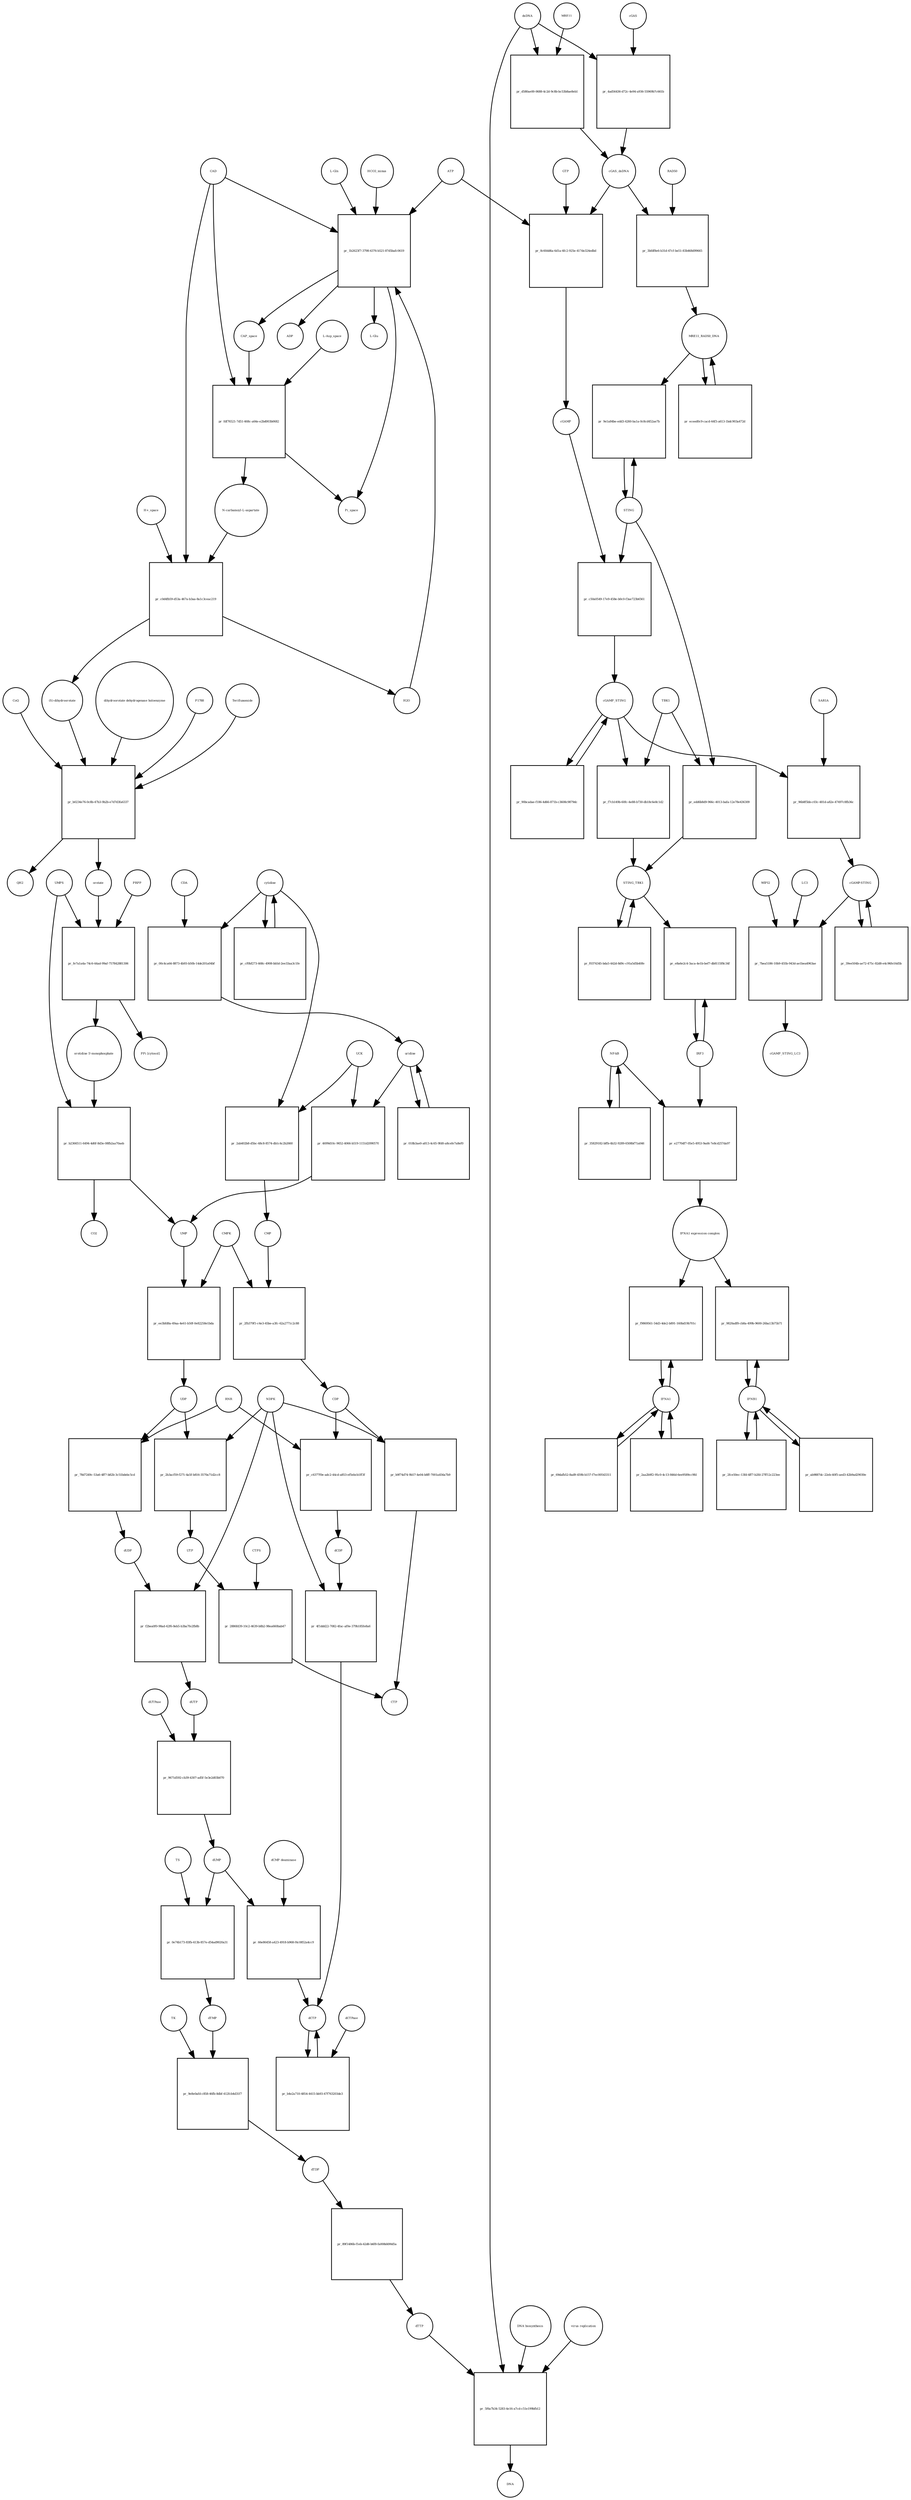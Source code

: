 strict digraph  {
"L-Gln" [annotation="", bipartite=0, cls="simple chemical", fontsize=4, label="L-Gln", shape=circle];
"pr_1b2623f7-3798-4376-b521-87d5bafc0619" [annotation="", bipartite=1, cls=process, fontsize=4, label="pr_1b2623f7-3798-4376-b521-87d5bafc0619", shape=square];
CAP_space [annotation="", bipartite=0, cls="simple chemical", fontsize=4, label=CAP_space, shape=circle];
CAD [annotation="", bipartite=0, cls=macromolecule, fontsize=4, label=CAD, shape=circle];
HCO3_minus [annotation="", bipartite=0, cls="simple chemical", fontsize=4, label=HCO3_minus, shape=circle];
H2O [annotation="", bipartite=0, cls="simple chemical", fontsize=4, label=H2O, shape=circle];
ATP [annotation="", bipartite=0, cls="simple chemical", fontsize=4, label=ATP, shape=circle];
"L-Glu" [annotation="", bipartite=0, cls="simple chemical", fontsize=4, label="L-Glu", shape=circle];
ADP [annotation="", bipartite=0, cls="simple chemical", fontsize=4, label=ADP, shape=circle];
Pi_space [annotation="", bipartite=0, cls="simple chemical", fontsize=4, label=Pi_space, shape=circle];
cytidine [annotation="", bipartite=0, cls="simple chemical", fontsize=4, label=cytidine, shape=circle];
"pr_00c4ca64-8873-4b93-b50b-14de201a04bf" [annotation="", bipartite=1, cls=process, fontsize=4, label="pr_00c4ca64-8873-4b93-b50b-14de201a04bf", shape=square];
uridine [annotation="", bipartite=0, cls="simple chemical", fontsize=4, label=uridine, shape=circle];
CDA [annotation="", bipartite=0, cls=macromolecule, fontsize=4, label=CDA, shape=circle];
"pr_4699d10c-9652-4066-b519-1151d2090570" [annotation="", bipartite=1, cls=process, fontsize=4, label="pr_4699d10c-9652-4066-b519-1151d2090570", shape=square];
UMP [annotation="", bipartite=0, cls="simple chemical", fontsize=4, label=UMP, shape=circle];
UCK [annotation="", bipartite=0, cls=macromolecule, fontsize=4, label=UCK, shape=circle];
"pr_2ab402b8-d5bc-48c8-8574-db1c4c2b2660" [annotation="", bipartite=1, cls=process, fontsize=4, label="pr_2ab402b8-d5bc-48c8-8574-db1c4c2b2660", shape=square];
CMP [annotation="", bipartite=0, cls="simple chemical", fontsize=4, label=CMP, shape=circle];
"pr_018b3ae0-a813-4c65-9fd0-a8cefe7a8ef0" [annotation="", bipartite=1, cls=process, fontsize=4, label="pr_018b3ae0-a813-4c65-9fd0-a8cefe7a8ef0", shape=square];
"pr_cf0bf273-468c-4908-bb5d-2ee33aa3c1fe" [annotation="", bipartite=1, cls=process, fontsize=4, label="pr_cf0bf273-468c-4908-bb5d-2ee33aa3c1fe", shape=square];
"pr_ee3bfd8a-49aa-4e61-b50f-0e82258e1bda" [annotation="", bipartite=1, cls=process, fontsize=4, label="pr_ee3bfd8a-49aa-4e61-b50f-0e82258e1bda", shape=square];
UDP [annotation="", bipartite=0, cls="simple chemical", fontsize=4, label=UDP, shape=circle];
CMPK [annotation="", bipartite=0, cls=macromolecule, fontsize=4, label=CMPK, shape=circle];
"pr_2fb379f1-c4e3-45be-a3fc-62a2771c2c88" [annotation="", bipartite=1, cls=process, fontsize=4, label="pr_2fb379f1-c4e3-45be-a3fc-62a2771c2c88", shape=square];
CDP [annotation="", bipartite=0, cls="simple chemical", fontsize=4, label=CDP, shape=circle];
"pr_2b3acf59-f271-4a5f-b816-3570a71d2cc8" [annotation="", bipartite=1, cls=process, fontsize=4, label="pr_2b3acf59-f271-4a5f-b816-3570a71d2cc8", shape=square];
UTP [annotation="", bipartite=0, cls="simple chemical", fontsize=4, label=UTP, shape=circle];
NDPK [annotation="", bipartite=0, cls=macromolecule, fontsize=4, label=NDPK, shape=circle];
"pr_b9f74d74-9b57-4e04-b8ff-7001a456a7b9" [annotation="", bipartite=1, cls=process, fontsize=4, label="pr_b9f74d74-9b57-4e04-b8ff-7001a456a7b9", shape=square];
CTP [annotation="", bipartite=0, cls="simple chemical", fontsize=4, label=CTP, shape=circle];
"pr_2886fd39-10c2-4639-b8b2-98ea660bab47" [annotation="", bipartite=1, cls=process, fontsize=4, label="pr_2886fd39-10c2-4639-b8b2-98ea660bab47", shape=square];
CTPS [annotation="", bipartite=0, cls=macromolecule, fontsize=4, label=CTPS, shape=circle];
"pr_78d7249c-53a6-4ff7-b82b-3c51bdebc5cd" [annotation="", bipartite=1, cls=process, fontsize=4, label="pr_78d7249c-53a6-4ff7-b82b-3c51bdebc5cd", shape=square];
dUDP [annotation="", bipartite=0, cls="simple chemical", fontsize=4, label=dUDP, shape=circle];
RNR [annotation="", bipartite=0, cls=macromolecule, fontsize=4, label=RNR, shape=circle];
"pr_f2bea0f0-98ad-42f6-8eb5-b3ba7fe2fb8b" [annotation="", bipartite=1, cls=process, fontsize=4, label="pr_f2bea0f0-98ad-42f6-8eb5-b3ba7fe2fb8b", shape=square];
dUTP [annotation="", bipartite=0, cls="simple chemical", fontsize=4, label=dUTP, shape=circle];
dCDP [annotation="", bipartite=0, cls="simple chemical", fontsize=4, label=dCDP, shape=circle];
"pr_4f1ddd22-7082-4fac-af0e-379b185fe8a6" [annotation="", bipartite=1, cls=process, fontsize=4, label="pr_4f1ddd22-7082-4fac-af0e-379b185fe8a6", shape=square];
dCTP [annotation="", bipartite=0, cls="simple chemical", fontsize=4, label=dCTP, shape=circle];
"pr_c6377f0e-adc2-44cd-a853-ef5ebcb1ff3f" [annotation="", bipartite=1, cls=process, fontsize=4, label="pr_c6377f0e-adc2-44cd-a853-ef5ebcb1ff3f", shape=square];
"pr_9671d592-cb39-4307-ad5f-5e3e2d03b070" [annotation="", bipartite=1, cls=process, fontsize=4, label="pr_9671d592-cb39-4307-ad5f-5e3e2d03b070", shape=square];
dUMP [annotation="", bipartite=0, cls="simple chemical", fontsize=4, label=dUMP, shape=circle];
dUTPase [annotation="", bipartite=0, cls=macromolecule, fontsize=4, label=dUTPase, shape=circle];
"pr_b4e2a710-4854-4415-bb93-47f763203de3" [annotation="", bipartite=1, cls=process, fontsize=4, label="pr_b4e2a710-4854-4415-bb93-47f763203de3", shape=square];
dCTPase [annotation="", bipartite=0, cls=macromolecule, fontsize=4, label=dCTPase, shape=circle];
"pr_66e86458-a423-4918-b968-f4c0852a4cc9" [annotation="", bipartite=1, cls=process, fontsize=4, label="pr_66e86458-a423-4918-b968-f4c0852a4cc9", shape=square];
"dCMP deaminase" [annotation="", bipartite=0, cls=macromolecule, fontsize=4, label="dCMP deaminase", shape=circle];
"pr_0e74b173-83fb-413b-857e-d54ad9020a31" [annotation="", bipartite=1, cls=process, fontsize=4, label="pr_0e74b173-83fb-413b-857e-d54ad9020a31", shape=square];
dTMP [annotation="", bipartite=0, cls="simple chemical", fontsize=4, label=dTMP, shape=circle];
TS [annotation="", bipartite=0, cls=macromolecule, fontsize=4, label=TS, shape=circle];
"pr_9e8e0afd-c858-46fb-8dbf-412fcb4d31f7" [annotation="", bipartite=1, cls=process, fontsize=4, label="pr_9e8e0afd-c858-46fb-8dbf-412fcb4d31f7", shape=square];
dTDP [annotation="", bipartite=0, cls="simple chemical", fontsize=4, label=dTDP, shape=circle];
TK [annotation="", bipartite=0, cls=macromolecule, fontsize=4, label=TK, shape=circle];
"pr_89f1486b-f1eb-42d6-b6f8-fa008d490d5a" [annotation="", bipartite=1, cls=process, fontsize=4, label="pr_89f1486b-f1eb-42d6-b6f8-fa008d490d5a", shape=square];
dTTP [annotation="", bipartite=0, cls="simple chemical", fontsize=4, label=dTTP, shape=circle];
dsDNA [annotation="", bipartite=0, cls="simple chemical", fontsize=4, label=dsDNA, shape=circle];
"pr_4ad56436-d72c-4e94-a936-55969b7c661b" [annotation="", bipartite=1, cls=process, fontsize=4, label="pr_4ad56436-d72c-4e94-a936-55969b7c661b", shape=square];
cGAS [annotation="", bipartite=0, cls=macromolecule, fontsize=4, label=cGAS, shape=circle];
cGAS_dsDNA [annotation="", bipartite=0, cls=complex, fontsize=4, label=cGAS_dsDNA, shape=circle];
"pr_8c60dd6a-6d1a-4fc2-925e-417de324edbd" [annotation="", bipartite=1, cls=process, fontsize=4, label="pr_8c60dd6a-6d1a-4fc2-925e-417de324edbd", shape=square];
GTP [annotation="", bipartite=0, cls="simple chemical", fontsize=4, label=GTP, shape=circle];
cGAMP [annotation="", bipartite=0, cls="simple chemical", fontsize=4, label=cGAMP, shape=circle];
"pr_c50a0549-17e9-458e-b0c0-f3ae723b6561" [annotation="", bipartite=1, cls=process, fontsize=4, label="pr_c50a0549-17e9-458e-b0c0-f3ae723b6561", shape=square];
STING [annotation="", bipartite=0, cls="macromolecule multimer", fontsize=4, label=STING, shape=circle];
cGAMP_STING [annotation="", bipartite=0, cls=complex, fontsize=4, label=cGAMP_STING, shape=circle];
TBK1 [annotation="", bipartite=0, cls=macromolecule, fontsize=4, label=TBK1, shape=circle];
"pr_f7cb149b-60fc-4e88-b730-db18c6e8c1d2" [annotation="", bipartite=1, cls=process, fontsize=4, label="pr_f7cb149b-60fc-4e88-b730-db18c6e8c1d2", shape=square];
STING_TBK1 [annotation="", bipartite=0, cls=complex, fontsize=4, label=STING_TBK1, shape=circle];
"pr_90bcadae-f186-4d66-871b-c3608c9879dc" [annotation="", bipartite=1, cls=process, fontsize=4, label="pr_90bcadae-f186-4d66-871b-c3608c9879dc", shape=square];
"pr_f0374345-bda5-442d-8d9c-c91a5d5b40fe" [annotation="", bipartite=1, cls=process, fontsize=4, label="pr_f0374345-bda5-442d-8d9c-c91a5d5b40fe", shape=square];
"NF-kB" [annotation="", bipartite=0, cls=complex, fontsize=4, label="NF-kB", shape=circle];
"pr_35829182-bffb-4b32-9289-6508bf71a046" [annotation="", bipartite=1, cls=process, fontsize=4, label="pr_35829182-bffb-4b32-9289-6508bf71a046", shape=square];
IFNA1 [annotation="", bipartite=0, cls="nucleic acid feature", fontsize=4, label=IFNA1, shape=circle];
"pr_2aa2b9f2-95c0-4c13-846d-6ee9589cc9fd" [annotation="", bipartite=1, cls=process, fontsize=4, label="pr_2aa2b9f2-95c0-4c13-846d-6ee9589cc9fd", shape=square];
IFNB1 [annotation="", bipartite=0, cls="nucleic acid feature", fontsize=4, label=IFNB1, shape=circle];
"pr_ab9887dc-22eb-40f5-aed3-42b9ad29030e" [annotation="", bipartite=1, cls=process, fontsize=4, label="pr_ab9887dc-22eb-40f5-aed3-42b9ad29030e", shape=square];
"pr_69dafb52-8ad9-459b-b157-f7ec00543311" [annotation="", bipartite=1, cls=process, fontsize=4, label="pr_69dafb52-8ad9-459b-b157-f7ec00543311", shape=square];
"pr_2fce50ec-13fd-4ff7-b2fd-27ff12c223ee" [annotation="", bipartite=1, cls=process, fontsize=4, label="pr_2fce50ec-13fd-4ff7-b2fd-27ff12c223ee", shape=square];
"pr_9820adf8-cb8a-499b-9600-26ba13b75b71" [annotation="", bipartite=1, cls=process, fontsize=4, label="pr_9820adf8-cb8a-499b-9600-26ba13b75b71", shape=square];
"IFNA1 expression complex" [annotation="", bipartite=0, cls=complex, fontsize=4, label="IFNA1 expression complex", shape=circle];
"cGAMP-STING" [annotation="", bipartite=0, cls=complex, fontsize=4, label="cGAMP-STING", shape=circle];
"pr_39ee504b-ae72-475c-82d8-e4c96fe16d5b" [annotation="", bipartite=1, cls=process, fontsize=4, label="pr_39ee504b-ae72-475c-82d8-e4c96fe16d5b", shape=square];
"pr_d580ae00-0688-4c2d-9c8b-bc53b8ae8eb1" [annotation="", bipartite=1, cls=process, fontsize=4, label="pr_d580ae00-0688-4c2d-9c8b-bc53b8ae8eb1", shape=square];
MRE11 [annotation="", bipartite=0, cls="macromolecule multimer", fontsize=4, label=MRE11, shape=circle];
RAD50 [annotation="", bipartite=0, cls="macromolecule multimer", fontsize=4, label=RAD50, shape=circle];
"pr_3bfdf8e6-b31d-47cf-be51-83b468d99665" [annotation="", bipartite=1, cls=process, fontsize=4, label="pr_3bfdf8e6-b31d-47cf-be51-83b468d99665", shape=square];
MRE11_RAD50_DNA [annotation="", bipartite=0, cls=complex, fontsize=4, label=MRE11_RAD50_DNA, shape=circle];
IRF3 [annotation="", bipartite=0, cls="macromolecule multimer", fontsize=4, label=IRF3, shape=circle];
"pr_e8a6e2c4-3aca-4e1b-bef7-db8115f8c34f" [annotation="", bipartite=1, cls=process, fontsize=4, label="pr_e8a6e2c4-3aca-4e1b-bef7-db8115f8c34f", shape=square];
"pr_96b8f5bb-c03c-481d-a82e-47497c8fb36c" [annotation="", bipartite=1, cls=process, fontsize=4, label="pr_96b8f5bb-c03c-481d-a82e-47497c8fb36c", shape=square];
SAR1A [annotation="", bipartite=0, cls=macromolecule, fontsize=4, label=SAR1A, shape=circle];
"pr_7bea5186-10b9-455b-943d-ae1bea4963ae" [annotation="", bipartite=1, cls=process, fontsize=4, label="pr_7bea5186-10b9-455b-943d-ae1bea4963ae", shape=square];
LC3 [annotation="", bipartite=0, cls=macromolecule, fontsize=4, label=LC3, shape=circle];
cGAMP_STING_LC3 [annotation="", bipartite=0, cls=complex, fontsize=4, label=cGAMP_STING_LC3, shape=circle];
WIPI2 [annotation="", bipartite=0, cls=macromolecule, fontsize=4, label=WIPI2, shape=circle];
"pr_9e1a84be-edd3-4260-ba1a-0c8cd452ae7b" [annotation="", bipartite=1, cls=process, fontsize=4, label="pr_9e1a84be-edd3-4260-ba1a-0c8cd452ae7b", shape=square];
"pr_edd6b8d9-966c-4013-bafa-12e78e436309" [annotation="", bipartite=1, cls=process, fontsize=4, label="pr_edd6b8d9-966c-4013-bafa-12e78e436309", shape=square];
"pr_eceed0c9-cacd-44f3-a613-1bdc903a472d" [annotation="", bipartite=1, cls=process, fontsize=4, label="pr_eceed0c9-cacd-44f3-a613-1bdc903a472d", shape=square];
"pr_fdf76521-7d51-468c-a64e-e2bd003b0682" [annotation="", bipartite=1, cls=process, fontsize=4, label="pr_fdf76521-7d51-468c-a64e-e2bd003b0682", shape=square];
"N-carbamoyl-L-aspartate" [annotation="", bipartite=0, cls="simple chemical", fontsize=4, label="N-carbamoyl-L-aspartate", shape=circle];
"L-Asp_space" [annotation="", bipartite=0, cls="simple chemical", fontsize=4, label="L-Asp_space", shape=circle];
"pr_c0d4fb59-d53a-467a-b3aa-8a1c3ceac219" [annotation="", bipartite=1, cls=process, fontsize=4, label="pr_c0d4fb59-d53a-467a-b3aa-8a1c3ceac219", shape=square];
"(S)-dihydroorotate" [annotation="", bipartite=0, cls="simple chemical", fontsize=4, label="(S)-dihydroorotate", shape=circle];
"H+_space" [annotation="", bipartite=0, cls="simple chemical", fontsize=4, label="H+_space", shape=circle];
"pr_b0234e76-0c8b-47b3-9b2b-e7d7d3fa6337" [annotation="", bipartite=1, cls=process, fontsize=4, label="pr_b0234e76-0c8b-47b3-9b2b-e7d7d3fa6337", shape=square];
orotate [annotation="", bipartite=0, cls="simple chemical", fontsize=4, label=orotate, shape=circle];
"dihydroorotate dehydrogenase holoenzyme" [annotation="", bipartite=0, cls="simple chemical", fontsize=4, label="dihydroorotate dehydrogenase holoenzyme", shape=circle];
P1788 [annotation="", bipartite=0, cls="simple chemical", fontsize=4, label=P1788, shape=circle];
Teriflunomide [annotation="", bipartite=0, cls="simple chemical", fontsize=4, label=Teriflunomide, shape=circle];
CoQ [annotation="", bipartite=0, cls="simple chemical", fontsize=4, label=CoQ, shape=circle];
QH2 [annotation="", bipartite=0, cls="simple chemical", fontsize=4, label=QH2, shape=circle];
"pr_fe7a1a4a-74c6-44ad-99af-757842881306" [annotation="", bipartite=1, cls=process, fontsize=4, label="pr_fe7a1a4a-74c6-44ad-99af-757842881306", shape=square];
"orotidine 5'-monophosphate" [annotation="", bipartite=0, cls="simple chemical", fontsize=4, label="orotidine 5'-monophosphate", shape=circle];
UMPS [annotation="", bipartite=0, cls="macromolecule multimer", fontsize=4, label=UMPS, shape=circle];
PRPP [annotation="", bipartite=0, cls="simple chemical", fontsize=4, label=PRPP, shape=circle];
"PPi [cytosol]" [annotation="", bipartite=0, cls="simple chemical", fontsize=4, label="PPi [cytosol]", shape=circle];
"pr_b2366511-6494-4d6f-8d3e-08fb2aa70aeb" [annotation="", bipartite=1, cls=process, fontsize=4, label="pr_b2366511-6494-4d6f-8d3e-08fb2aa70aeb", shape=square];
CO2 [annotation="", bipartite=0, cls="simple chemical", fontsize=4, label=CO2, shape=circle];
"pr_5f6a7b34-5283-4e16-a7cd-c51e199bfb12" [annotation="", bipartite=1, cls=process, fontsize=4, label="pr_5f6a7b34-5283-4e16-a7cd-c51e199bfb12", shape=square];
DNA [annotation="", bipartite=0, cls="nucleic acid feature", fontsize=4, label=DNA, shape=circle];
"DNA biosynthesis" [annotation="urn_miriam_obo.go_GO%3A0071897", bipartite=0, cls=phenotype, fontsize=4, label="DNA biosynthesis", shape=circle];
"virus replication" [annotation="", bipartite=0, cls=phenotype, fontsize=4, label="virus replication", shape=circle];
"pr_f9869561-54d3-4de2-b891-160bd19b701c" [annotation="", bipartite=1, cls=process, fontsize=4, label="pr_f9869561-54d3-4de2-b891-160bd19b701c", shape=square];
"pr_e2770df7-05e5-4953-9ad4-7e8cd257da97" [annotation="", bipartite=1, cls=process, fontsize=4, label="pr_e2770df7-05e5-4953-9ad4-7e8cd257da97", shape=square];
"L-Gln" -> "pr_1b2623f7-3798-4376-b521-87d5bafc0619"  [annotation="", interaction_type=consumption];
"pr_1b2623f7-3798-4376-b521-87d5bafc0619" -> CAP_space  [annotation="", interaction_type=production];
"pr_1b2623f7-3798-4376-b521-87d5bafc0619" -> "L-Glu"  [annotation="", interaction_type=production];
"pr_1b2623f7-3798-4376-b521-87d5bafc0619" -> ADP  [annotation="", interaction_type=production];
"pr_1b2623f7-3798-4376-b521-87d5bafc0619" -> Pi_space  [annotation="", interaction_type=production];
CAP_space -> "pr_fdf76521-7d51-468c-a64e-e2bd003b0682"  [annotation="", interaction_type=consumption];
CAD -> "pr_1b2623f7-3798-4376-b521-87d5bafc0619"  [annotation=urn_miriam_reactome_REACT_1698, interaction_type=catalysis];
CAD -> "pr_fdf76521-7d51-468c-a64e-e2bd003b0682"  [annotation=urn_miriam_reactome_REACT_1698, interaction_type=catalysis];
CAD -> "pr_c0d4fb59-d53a-467a-b3aa-8a1c3ceac219"  [annotation=urn_miriam_reactome_REACT_1698, interaction_type=catalysis];
HCO3_minus -> "pr_1b2623f7-3798-4376-b521-87d5bafc0619"  [annotation="", interaction_type=consumption];
H2O -> "pr_1b2623f7-3798-4376-b521-87d5bafc0619"  [annotation="", interaction_type=consumption];
ATP -> "pr_1b2623f7-3798-4376-b521-87d5bafc0619"  [annotation="", interaction_type=consumption];
ATP -> "pr_8c60dd6a-6d1a-4fc2-925e-417de324edbd"  [annotation="", interaction_type=consumption];
cytidine -> "pr_00c4ca64-8873-4b93-b50b-14de201a04bf"  [annotation="", interaction_type=consumption];
cytidine -> "pr_2ab402b8-d5bc-48c8-8574-db1c4c2b2660"  [annotation="", interaction_type=consumption];
cytidine -> "pr_cf0bf273-468c-4908-bb5d-2ee33aa3c1fe"  [annotation="", interaction_type=consumption];
"pr_00c4ca64-8873-4b93-b50b-14de201a04bf" -> uridine  [annotation="", interaction_type=production];
uridine -> "pr_4699d10c-9652-4066-b519-1151d2090570"  [annotation="", interaction_type=consumption];
uridine -> "pr_018b3ae0-a813-4c65-9fd0-a8cefe7a8ef0"  [annotation="", interaction_type=consumption];
CDA -> "pr_00c4ca64-8873-4b93-b50b-14de201a04bf"  [annotation="", interaction_type=catalysis];
"pr_4699d10c-9652-4066-b519-1151d2090570" -> UMP  [annotation="", interaction_type=production];
UMP -> "pr_ee3bfd8a-49aa-4e61-b50f-0e82258e1bda"  [annotation="", interaction_type=consumption];
UCK -> "pr_4699d10c-9652-4066-b519-1151d2090570"  [annotation="", interaction_type=catalysis];
UCK -> "pr_2ab402b8-d5bc-48c8-8574-db1c4c2b2660"  [annotation="", interaction_type=catalysis];
"pr_2ab402b8-d5bc-48c8-8574-db1c4c2b2660" -> CMP  [annotation="", interaction_type=production];
CMP -> "pr_2fb379f1-c4e3-45be-a3fc-62a2771c2c88"  [annotation="", interaction_type=consumption];
"pr_018b3ae0-a813-4c65-9fd0-a8cefe7a8ef0" -> uridine  [annotation="", interaction_type=production];
"pr_cf0bf273-468c-4908-bb5d-2ee33aa3c1fe" -> cytidine  [annotation="", interaction_type=production];
"pr_ee3bfd8a-49aa-4e61-b50f-0e82258e1bda" -> UDP  [annotation="", interaction_type=production];
UDP -> "pr_2b3acf59-f271-4a5f-b816-3570a71d2cc8"  [annotation="", interaction_type=consumption];
UDP -> "pr_78d7249c-53a6-4ff7-b82b-3c51bdebc5cd"  [annotation="", interaction_type=consumption];
CMPK -> "pr_ee3bfd8a-49aa-4e61-b50f-0e82258e1bda"  [annotation="", interaction_type=catalysis];
CMPK -> "pr_2fb379f1-c4e3-45be-a3fc-62a2771c2c88"  [annotation="", interaction_type=catalysis];
"pr_2fb379f1-c4e3-45be-a3fc-62a2771c2c88" -> CDP  [annotation="", interaction_type=production];
CDP -> "pr_b9f74d74-9b57-4e04-b8ff-7001a456a7b9"  [annotation="", interaction_type=consumption];
CDP -> "pr_c6377f0e-adc2-44cd-a853-ef5ebcb1ff3f"  [annotation="", interaction_type=consumption];
"pr_2b3acf59-f271-4a5f-b816-3570a71d2cc8" -> UTP  [annotation="", interaction_type=production];
UTP -> "pr_2886fd39-10c2-4639-b8b2-98ea660bab47"  [annotation="", interaction_type=consumption];
NDPK -> "pr_2b3acf59-f271-4a5f-b816-3570a71d2cc8"  [annotation="", interaction_type=catalysis];
NDPK -> "pr_b9f74d74-9b57-4e04-b8ff-7001a456a7b9"  [annotation="", interaction_type=catalysis];
NDPK -> "pr_f2bea0f0-98ad-42f6-8eb5-b3ba7fe2fb8b"  [annotation="", interaction_type=catalysis];
NDPK -> "pr_4f1ddd22-7082-4fac-af0e-379b185fe8a6"  [annotation="", interaction_type=catalysis];
"pr_b9f74d74-9b57-4e04-b8ff-7001a456a7b9" -> CTP  [annotation="", interaction_type=production];
"pr_2886fd39-10c2-4639-b8b2-98ea660bab47" -> CTP  [annotation="", interaction_type=production];
CTPS -> "pr_2886fd39-10c2-4639-b8b2-98ea660bab47"  [annotation="", interaction_type=catalysis];
"pr_78d7249c-53a6-4ff7-b82b-3c51bdebc5cd" -> dUDP  [annotation="", interaction_type=production];
dUDP -> "pr_f2bea0f0-98ad-42f6-8eb5-b3ba7fe2fb8b"  [annotation="", interaction_type=consumption];
RNR -> "pr_78d7249c-53a6-4ff7-b82b-3c51bdebc5cd"  [annotation="", interaction_type=catalysis];
RNR -> "pr_c6377f0e-adc2-44cd-a853-ef5ebcb1ff3f"  [annotation="", interaction_type=catalysis];
"pr_f2bea0f0-98ad-42f6-8eb5-b3ba7fe2fb8b" -> dUTP  [annotation="", interaction_type=production];
dUTP -> "pr_9671d592-cb39-4307-ad5f-5e3e2d03b070"  [annotation="", interaction_type=consumption];
dCDP -> "pr_4f1ddd22-7082-4fac-af0e-379b185fe8a6"  [annotation="", interaction_type=consumption];
"pr_4f1ddd22-7082-4fac-af0e-379b185fe8a6" -> dCTP  [annotation="", interaction_type=production];
dCTP -> "pr_b4e2a710-4854-4415-bb93-47f763203de3"  [annotation="", interaction_type=consumption];
"pr_c6377f0e-adc2-44cd-a853-ef5ebcb1ff3f" -> dCDP  [annotation="", interaction_type=production];
"pr_9671d592-cb39-4307-ad5f-5e3e2d03b070" -> dUMP  [annotation="", interaction_type=production];
dUMP -> "pr_66e86458-a423-4918-b968-f4c0852a4cc9"  [annotation="", interaction_type=consumption];
dUMP -> "pr_0e74b173-83fb-413b-857e-d54ad9020a31"  [annotation="", interaction_type=consumption];
dUTPase -> "pr_9671d592-cb39-4307-ad5f-5e3e2d03b070"  [annotation="", interaction_type=catalysis];
"pr_b4e2a710-4854-4415-bb93-47f763203de3" -> dCTP  [annotation="", interaction_type=production];
dCTPase -> "pr_b4e2a710-4854-4415-bb93-47f763203de3"  [annotation="", interaction_type=catalysis];
"pr_66e86458-a423-4918-b968-f4c0852a4cc9" -> dCTP  [annotation="", interaction_type=production];
"dCMP deaminase" -> "pr_66e86458-a423-4918-b968-f4c0852a4cc9"  [annotation="", interaction_type=catalysis];
"pr_0e74b173-83fb-413b-857e-d54ad9020a31" -> dTMP  [annotation="", interaction_type=production];
dTMP -> "pr_9e8e0afd-c858-46fb-8dbf-412fcb4d31f7"  [annotation="", interaction_type=consumption];
TS -> "pr_0e74b173-83fb-413b-857e-d54ad9020a31"  [annotation="", interaction_type=catalysis];
"pr_9e8e0afd-c858-46fb-8dbf-412fcb4d31f7" -> dTDP  [annotation="", interaction_type=production];
dTDP -> "pr_89f1486b-f1eb-42d6-b6f8-fa008d490d5a"  [annotation="", interaction_type=consumption];
TK -> "pr_9e8e0afd-c858-46fb-8dbf-412fcb4d31f7"  [annotation="", interaction_type=catalysis];
"pr_89f1486b-f1eb-42d6-b6f8-fa008d490d5a" -> dTTP  [annotation="", interaction_type=production];
dTTP -> "pr_5f6a7b34-5283-4e16-a7cd-c51e199bfb12"  [annotation="", interaction_type=consumption];
dsDNA -> "pr_4ad56436-d72c-4e94-a936-55969b7c661b"  [annotation="", interaction_type=consumption];
dsDNA -> "pr_d580ae00-0688-4c2d-9c8b-bc53b8ae8eb1"  [annotation="", interaction_type=consumption];
dsDNA -> "pr_5f6a7b34-5283-4e16-a7cd-c51e199bfb12"  [annotation="", interaction_type=consumption];
"pr_4ad56436-d72c-4e94-a936-55969b7c661b" -> cGAS_dsDNA  [annotation="", interaction_type=production];
cGAS -> "pr_4ad56436-d72c-4e94-a936-55969b7c661b"  [annotation="", interaction_type=consumption];
cGAS_dsDNA -> "pr_8c60dd6a-6d1a-4fc2-925e-417de324edbd"  [annotation="", interaction_type=catalysis];
cGAS_dsDNA -> "pr_3bfdf8e6-b31d-47cf-be51-83b468d99665"  [annotation="", interaction_type=consumption];
"pr_8c60dd6a-6d1a-4fc2-925e-417de324edbd" -> cGAMP  [annotation="", interaction_type=production];
GTP -> "pr_8c60dd6a-6d1a-4fc2-925e-417de324edbd"  [annotation="", interaction_type=consumption];
cGAMP -> "pr_c50a0549-17e9-458e-b0c0-f3ae723b6561"  [annotation="", interaction_type=consumption];
"pr_c50a0549-17e9-458e-b0c0-f3ae723b6561" -> cGAMP_STING  [annotation="", interaction_type=production];
STING -> "pr_c50a0549-17e9-458e-b0c0-f3ae723b6561"  [annotation="", interaction_type=consumption];
STING -> "pr_9e1a84be-edd3-4260-ba1a-0c8cd452ae7b"  [annotation="", interaction_type=consumption];
STING -> "pr_edd6b8d9-966c-4013-bafa-12e78e436309"  [annotation="", interaction_type=consumption];
cGAMP_STING -> "pr_f7cb149b-60fc-4e88-b730-db18c6e8c1d2"  [annotation="", interaction_type=consumption];
cGAMP_STING -> "pr_90bcadae-f186-4d66-871b-c3608c9879dc"  [annotation="", interaction_type=consumption];
cGAMP_STING -> "pr_96b8f5bb-c03c-481d-a82e-47497c8fb36c"  [annotation="", interaction_type=consumption];
TBK1 -> "pr_f7cb149b-60fc-4e88-b730-db18c6e8c1d2"  [annotation="", interaction_type=consumption];
TBK1 -> "pr_edd6b8d9-966c-4013-bafa-12e78e436309"  [annotation="", interaction_type=consumption];
"pr_f7cb149b-60fc-4e88-b730-db18c6e8c1d2" -> STING_TBK1  [annotation="", interaction_type=production];
STING_TBK1 -> "pr_f0374345-bda5-442d-8d9c-c91a5d5b40fe"  [annotation="", interaction_type=consumption];
STING_TBK1 -> "pr_e8a6e2c4-3aca-4e1b-bef7-db8115f8c34f"  [annotation="", interaction_type=catalysis];
"pr_90bcadae-f186-4d66-871b-c3608c9879dc" -> cGAMP_STING  [annotation="", interaction_type=production];
"pr_f0374345-bda5-442d-8d9c-c91a5d5b40fe" -> STING_TBK1  [annotation="", interaction_type=production];
"NF-kB" -> "pr_35829182-bffb-4b32-9289-6508bf71a046"  [annotation="", interaction_type=consumption];
"NF-kB" -> "pr_e2770df7-05e5-4953-9ad4-7e8cd257da97"  [annotation="", interaction_type=consumption];
"pr_35829182-bffb-4b32-9289-6508bf71a046" -> "NF-kB"  [annotation="", interaction_type=production];
IFNA1 -> "pr_2aa2b9f2-95c0-4c13-846d-6ee9589cc9fd"  [annotation="", interaction_type=consumption];
IFNA1 -> "pr_69dafb52-8ad9-459b-b157-f7ec00543311"  [annotation="", interaction_type=consumption];
IFNA1 -> "pr_f9869561-54d3-4de2-b891-160bd19b701c"  [annotation="", interaction_type=consumption];
"pr_2aa2b9f2-95c0-4c13-846d-6ee9589cc9fd" -> IFNA1  [annotation="", interaction_type=production];
IFNB1 -> "pr_ab9887dc-22eb-40f5-aed3-42b9ad29030e"  [annotation="", interaction_type=consumption];
IFNB1 -> "pr_2fce50ec-13fd-4ff7-b2fd-27ff12c223ee"  [annotation="", interaction_type=consumption];
IFNB1 -> "pr_9820adf8-cb8a-499b-9600-26ba13b75b71"  [annotation="", interaction_type=consumption];
"pr_ab9887dc-22eb-40f5-aed3-42b9ad29030e" -> IFNB1  [annotation="", interaction_type=production];
"pr_69dafb52-8ad9-459b-b157-f7ec00543311" -> IFNA1  [annotation="", interaction_type=production];
"pr_2fce50ec-13fd-4ff7-b2fd-27ff12c223ee" -> IFNB1  [annotation="", interaction_type=production];
"pr_9820adf8-cb8a-499b-9600-26ba13b75b71" -> IFNB1  [annotation="", interaction_type=production];
"IFNA1 expression complex" -> "pr_9820adf8-cb8a-499b-9600-26ba13b75b71"  [annotation="", interaction_type=stimulation];
"IFNA1 expression complex" -> "pr_f9869561-54d3-4de2-b891-160bd19b701c"  [annotation="", interaction_type=stimulation];
"cGAMP-STING" -> "pr_39ee504b-ae72-475c-82d8-e4c96fe16d5b"  [annotation="", interaction_type=consumption];
"cGAMP-STING" -> "pr_7bea5186-10b9-455b-943d-ae1bea4963ae"  [annotation="", interaction_type=consumption];
"pr_39ee504b-ae72-475c-82d8-e4c96fe16d5b" -> "cGAMP-STING"  [annotation="", interaction_type=production];
"pr_d580ae00-0688-4c2d-9c8b-bc53b8ae8eb1" -> cGAS_dsDNA  [annotation="", interaction_type=production];
MRE11 -> "pr_d580ae00-0688-4c2d-9c8b-bc53b8ae8eb1"  [annotation="", interaction_type=consumption];
RAD50 -> "pr_3bfdf8e6-b31d-47cf-be51-83b468d99665"  [annotation="", interaction_type=consumption];
"pr_3bfdf8e6-b31d-47cf-be51-83b468d99665" -> MRE11_RAD50_DNA  [annotation="", interaction_type=production];
MRE11_RAD50_DNA -> "pr_9e1a84be-edd3-4260-ba1a-0c8cd452ae7b"  [annotation="", interaction_type=catalysis];
MRE11_RAD50_DNA -> "pr_eceed0c9-cacd-44f3-a613-1bdc903a472d"  [annotation="", interaction_type=consumption];
IRF3 -> "pr_e8a6e2c4-3aca-4e1b-bef7-db8115f8c34f"  [annotation="", interaction_type=consumption];
IRF3 -> "pr_e2770df7-05e5-4953-9ad4-7e8cd257da97"  [annotation="", interaction_type=consumption];
"pr_e8a6e2c4-3aca-4e1b-bef7-db8115f8c34f" -> IRF3  [annotation="", interaction_type=production];
"pr_96b8f5bb-c03c-481d-a82e-47497c8fb36c" -> "cGAMP-STING"  [annotation="", interaction_type=production];
SAR1A -> "pr_96b8f5bb-c03c-481d-a82e-47497c8fb36c"  [annotation="", interaction_type=catalysis];
"pr_7bea5186-10b9-455b-943d-ae1bea4963ae" -> cGAMP_STING_LC3  [annotation="", interaction_type=production];
LC3 -> "pr_7bea5186-10b9-455b-943d-ae1bea4963ae"  [annotation="", interaction_type=consumption];
WIPI2 -> "pr_7bea5186-10b9-455b-943d-ae1bea4963ae"  [annotation="", interaction_type=catalysis];
"pr_9e1a84be-edd3-4260-ba1a-0c8cd452ae7b" -> STING  [annotation="", interaction_type=production];
"pr_edd6b8d9-966c-4013-bafa-12e78e436309" -> STING_TBK1  [annotation="", interaction_type=production];
"pr_eceed0c9-cacd-44f3-a613-1bdc903a472d" -> MRE11_RAD50_DNA  [annotation="", interaction_type=production];
"pr_fdf76521-7d51-468c-a64e-e2bd003b0682" -> "N-carbamoyl-L-aspartate"  [annotation="", interaction_type=production];
"pr_fdf76521-7d51-468c-a64e-e2bd003b0682" -> Pi_space  [annotation="", interaction_type=production];
"N-carbamoyl-L-aspartate" -> "pr_c0d4fb59-d53a-467a-b3aa-8a1c3ceac219"  [annotation="", interaction_type=consumption];
"L-Asp_space" -> "pr_fdf76521-7d51-468c-a64e-e2bd003b0682"  [annotation="", interaction_type=consumption];
"pr_c0d4fb59-d53a-467a-b3aa-8a1c3ceac219" -> "(S)-dihydroorotate"  [annotation="", interaction_type=production];
"pr_c0d4fb59-d53a-467a-b3aa-8a1c3ceac219" -> H2O  [annotation="", interaction_type=production];
"(S)-dihydroorotate" -> "pr_b0234e76-0c8b-47b3-9b2b-e7d7d3fa6337"  [annotation="", interaction_type=consumption];
"H+_space" -> "pr_c0d4fb59-d53a-467a-b3aa-8a1c3ceac219"  [annotation="", interaction_type=consumption];
"pr_b0234e76-0c8b-47b3-9b2b-e7d7d3fa6337" -> orotate  [annotation="", interaction_type=production];
"pr_b0234e76-0c8b-47b3-9b2b-e7d7d3fa6337" -> QH2  [annotation="", interaction_type=production];
orotate -> "pr_fe7a1a4a-74c6-44ad-99af-757842881306"  [annotation="", interaction_type=consumption];
"dihydroorotate dehydrogenase holoenzyme" -> "pr_b0234e76-0c8b-47b3-9b2b-e7d7d3fa6337"  [annotation=urn_miriam_reactome_REACT_1698, interaction_type=catalysis];
P1788 -> "pr_b0234e76-0c8b-47b3-9b2b-e7d7d3fa6337"  [annotation=urn_miriam_reactome_REACT_1698, interaction_type=inhibition];
Teriflunomide -> "pr_b0234e76-0c8b-47b3-9b2b-e7d7d3fa6337"  [annotation=urn_miriam_reactome_REACT_1698, interaction_type=inhibition];
CoQ -> "pr_b0234e76-0c8b-47b3-9b2b-e7d7d3fa6337"  [annotation="", interaction_type=consumption];
"pr_fe7a1a4a-74c6-44ad-99af-757842881306" -> "orotidine 5'-monophosphate"  [annotation="", interaction_type=production];
"pr_fe7a1a4a-74c6-44ad-99af-757842881306" -> "PPi [cytosol]"  [annotation="", interaction_type=production];
"orotidine 5'-monophosphate" -> "pr_b2366511-6494-4d6f-8d3e-08fb2aa70aeb"  [annotation="", interaction_type=consumption];
UMPS -> "pr_fe7a1a4a-74c6-44ad-99af-757842881306"  [annotation=urn_miriam_reactome_REACT_1698, interaction_type=catalysis];
UMPS -> "pr_b2366511-6494-4d6f-8d3e-08fb2aa70aeb"  [annotation=urn_miriam_reactome_REACT_1698, interaction_type=catalysis];
PRPP -> "pr_fe7a1a4a-74c6-44ad-99af-757842881306"  [annotation="", interaction_type=consumption];
"pr_b2366511-6494-4d6f-8d3e-08fb2aa70aeb" -> UMP  [annotation="", interaction_type=production];
"pr_b2366511-6494-4d6f-8d3e-08fb2aa70aeb" -> CO2  [annotation="", interaction_type=production];
"pr_5f6a7b34-5283-4e16-a7cd-c51e199bfb12" -> DNA  [annotation="", interaction_type=production];
"DNA biosynthesis" -> "pr_5f6a7b34-5283-4e16-a7cd-c51e199bfb12"  [annotation="", interaction_type=catalysis];
"virus replication" -> "pr_5f6a7b34-5283-4e16-a7cd-c51e199bfb12"  [annotation="", interaction_type=inhibition];
"pr_f9869561-54d3-4de2-b891-160bd19b701c" -> IFNA1  [annotation="", interaction_type=production];
"pr_e2770df7-05e5-4953-9ad4-7e8cd257da97" -> "IFNA1 expression complex"  [annotation="", interaction_type=production];
}
